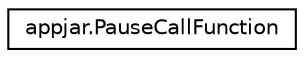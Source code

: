 digraph "Graphical Class Hierarchy"
{
  edge [fontname="Helvetica",fontsize="10",labelfontname="Helvetica",labelfontsize="10"];
  node [fontname="Helvetica",fontsize="10",shape=record];
  rankdir="LR";
  Node0 [label="appjar.PauseCallFunction",height=0.2,width=0.4,color="black", fillcolor="white", style="filled",URL="$classappjar_1_1_pause_call_function.html"];
}
